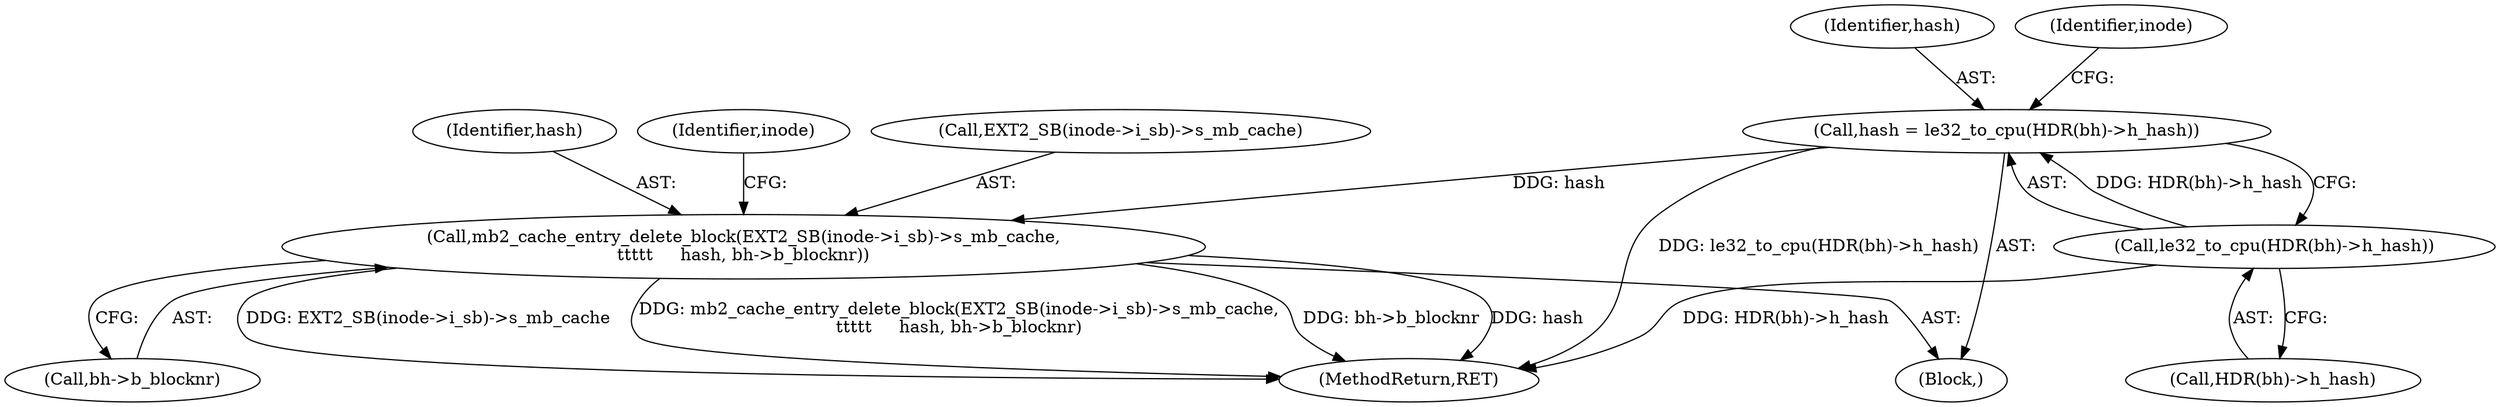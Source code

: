 digraph "0_linux_be0726d33cb8f411945884664924bed3cb8c70ee_6@API" {
"1000207" [label="(Call,mb2_cache_entry_delete_block(EXT2_SB(inode->i_sb)->s_mb_cache,\n\t\t\t\t\t     hash, bh->b_blocknr))"];
"1000200" [label="(Call,hash = le32_to_cpu(HDR(bh)->h_hash))"];
"1000202" [label="(Call,le32_to_cpu(HDR(bh)->h_hash))"];
"1000203" [label="(Call,HDR(bh)->h_hash)"];
"1000276" [label="(MethodReturn,RET)"];
"1000201" [label="(Identifier,hash)"];
"1000208" [label="(Call,EXT2_SB(inode->i_sb)->s_mb_cache)"];
"1000198" [label="(Block,)"];
"1000202" [label="(Call,le32_to_cpu(HDR(bh)->h_hash))"];
"1000214" [label="(Identifier,hash)"];
"1000219" [label="(Identifier,inode)"];
"1000211" [label="(Identifier,inode)"];
"1000215" [label="(Call,bh->b_blocknr)"];
"1000207" [label="(Call,mb2_cache_entry_delete_block(EXT2_SB(inode->i_sb)->s_mb_cache,\n\t\t\t\t\t     hash, bh->b_blocknr))"];
"1000200" [label="(Call,hash = le32_to_cpu(HDR(bh)->h_hash))"];
"1000207" -> "1000198"  [label="AST: "];
"1000207" -> "1000215"  [label="CFG: "];
"1000208" -> "1000207"  [label="AST: "];
"1000214" -> "1000207"  [label="AST: "];
"1000215" -> "1000207"  [label="AST: "];
"1000219" -> "1000207"  [label="CFG: "];
"1000207" -> "1000276"  [label="DDG: hash"];
"1000207" -> "1000276"  [label="DDG: EXT2_SB(inode->i_sb)->s_mb_cache"];
"1000207" -> "1000276"  [label="DDG: mb2_cache_entry_delete_block(EXT2_SB(inode->i_sb)->s_mb_cache,\n\t\t\t\t\t     hash, bh->b_blocknr)"];
"1000207" -> "1000276"  [label="DDG: bh->b_blocknr"];
"1000200" -> "1000207"  [label="DDG: hash"];
"1000200" -> "1000198"  [label="AST: "];
"1000200" -> "1000202"  [label="CFG: "];
"1000201" -> "1000200"  [label="AST: "];
"1000202" -> "1000200"  [label="AST: "];
"1000211" -> "1000200"  [label="CFG: "];
"1000200" -> "1000276"  [label="DDG: le32_to_cpu(HDR(bh)->h_hash)"];
"1000202" -> "1000200"  [label="DDG: HDR(bh)->h_hash"];
"1000202" -> "1000203"  [label="CFG: "];
"1000203" -> "1000202"  [label="AST: "];
"1000202" -> "1000276"  [label="DDG: HDR(bh)->h_hash"];
}
